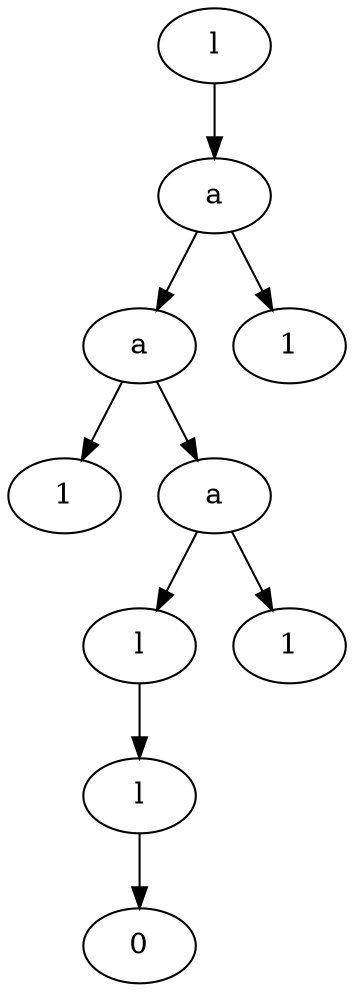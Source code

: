 // DeBruijn Tree
digraph {
	l0 [label=l]
	l0 -> a3
	a3 [label=a]
	a3 -> a5
	a5 [label=a]
	a5 -> 17
	17 [label=1]
	a5 -> a9
	a9 [label=a]
	a9 -> l10
	l10 [label=l]
	l10 -> l12
	l12 [label=l]
	l12 -> 014
	014 [label=0]
	a9 -> 118
	118 [label=1]
	a3 -> 121
	121 [label=1]
}
